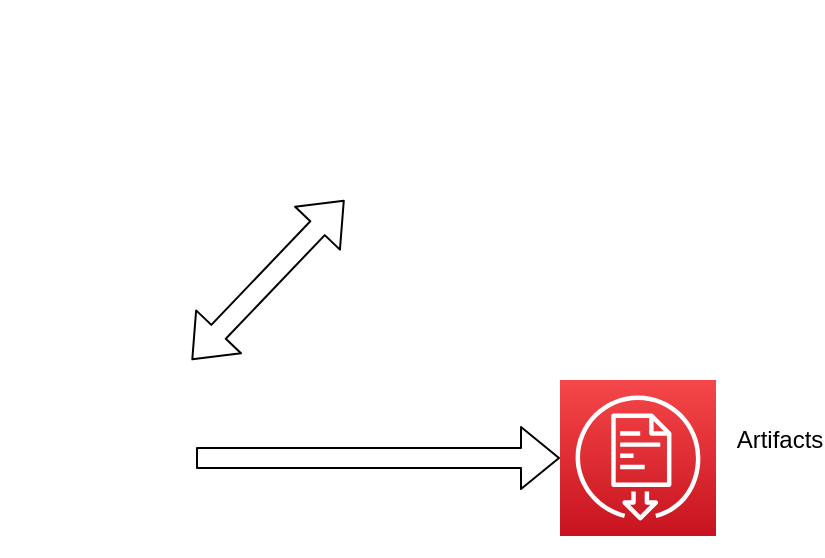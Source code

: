 <mxfile version="15.0.4" type="github">
  <diagram id="47XATLoYFlsOKpK6gv93" name="Page-2">
    <mxGraphModel dx="782" dy="404" grid="1" gridSize="10" guides="1" tooltips="1" connect="1" arrows="1" fold="1" page="1" pageScale="1" pageWidth="850" pageHeight="1100" math="0" shadow="0">
      <root>
        <mxCell id="uhbnFg7hDyjY5Le1RUd9-0" />
        <mxCell id="uhbnFg7hDyjY5Le1RUd9-1" parent="uhbnFg7hDyjY5Le1RUd9-0" />
        <mxCell id="Nr1ED60fA35teynGBs-T-0" value="" style="shape=image;html=1;verticalAlign=top;verticalLabelPosition=bottom;labelBackgroundColor=#ffffff;imageAspect=0;aspect=fixed;image=https://cdn4.iconfinder.com/data/icons/logos-brands-5/24/jenkins-128.png" vertex="1" parent="uhbnFg7hDyjY5Le1RUd9-1">
          <mxGeometry x="160" y="210" width="98" height="98" as="geometry" />
        </mxCell>
        <mxCell id="Nr1ED60fA35teynGBs-T-1" value="" style="points=[[0,0,0],[0.25,0,0],[0.5,0,0],[0.75,0,0],[1,0,0],[0,1,0],[0.25,1,0],[0.5,1,0],[0.75,1,0],[1,1,0],[0,0.25,0],[0,0.5,0],[0,0.75,0],[1,0.25,0],[1,0.5,0],[1,0.75,0]];outlineConnect=0;fontColor=#232F3E;gradientColor=#F54749;gradientDirection=north;fillColor=#C7131F;strokeColor=#ffffff;dashed=0;verticalLabelPosition=bottom;verticalAlign=top;align=center;html=1;fontSize=12;fontStyle=0;aspect=fixed;shape=mxgraph.aws4.resourceIcon;resIcon=mxgraph.aws4.artifact;" vertex="1" parent="uhbnFg7hDyjY5Le1RUd9-1">
          <mxGeometry x="440" y="220" width="78" height="78" as="geometry" />
        </mxCell>
        <mxCell id="Nr1ED60fA35teynGBs-T-3" value="" style="shape=image;html=1;verticalAlign=top;verticalLabelPosition=bottom;labelBackgroundColor=#ffffff;imageAspect=0;aspect=fixed;image=https://cdn4.iconfinder.com/data/icons/socialcones/508/Github-128.png" vertex="1" parent="uhbnFg7hDyjY5Le1RUd9-1">
          <mxGeometry x="330" y="30" width="100" height="100" as="geometry" />
        </mxCell>
        <mxCell id="Nr1ED60fA35teynGBs-T-5" value="" style="shape=flexArrow;endArrow=classic;startArrow=classic;html=1;" edge="1" parent="uhbnFg7hDyjY5Le1RUd9-1" source="Nr1ED60fA35teynGBs-T-0" target="Nr1ED60fA35teynGBs-T-3">
          <mxGeometry width="100" height="100" relative="1" as="geometry">
            <mxPoint x="250" y="220" as="sourcePoint" />
            <mxPoint x="350" y="120" as="targetPoint" />
          </mxGeometry>
        </mxCell>
        <mxCell id="Nr1ED60fA35teynGBs-T-8" value="" style="shape=flexArrow;endArrow=classic;html=1;exitX=1;exitY=0.5;exitDx=0;exitDy=0;entryX=0;entryY=0.5;entryDx=0;entryDy=0;entryPerimeter=0;" edge="1" parent="uhbnFg7hDyjY5Le1RUd9-1" source="Nr1ED60fA35teynGBs-T-0" target="Nr1ED60fA35teynGBs-T-1">
          <mxGeometry width="50" height="50" relative="1" as="geometry">
            <mxPoint x="370" y="230" as="sourcePoint" />
            <mxPoint x="420" y="180" as="targetPoint" />
          </mxGeometry>
        </mxCell>
        <mxCell id="Nr1ED60fA35teynGBs-T-9" value="Artifacts" style="text;html=1;strokeColor=none;fillColor=none;align=center;verticalAlign=middle;whiteSpace=wrap;rounded=0;" vertex="1" parent="uhbnFg7hDyjY5Le1RUd9-1">
          <mxGeometry x="530" y="240" width="40" height="20" as="geometry" />
        </mxCell>
      </root>
    </mxGraphModel>
  </diagram>
</mxfile>
